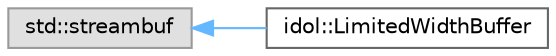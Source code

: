 digraph "Graphical Class Hierarchy"
{
 // LATEX_PDF_SIZE
  bgcolor="transparent";
  edge [fontname=Helvetica,fontsize=10,labelfontname=Helvetica,labelfontsize=10];
  node [fontname=Helvetica,fontsize=10,shape=box,height=0.2,width=0.4];
  rankdir="LR";
  Node0 [id="Node000000",label="std::streambuf",height=0.2,width=0.4,color="grey60", fillcolor="#E0E0E0", style="filled",tooltip=" "];
  Node0 -> Node1 [id="edge197_Node000000_Node000001",dir="back",color="steelblue1",style="solid",tooltip=" "];
  Node1 [id="Node000001",label="idol::LimitedWidthBuffer",height=0.2,width=0.4,color="grey40", fillcolor="white", style="filled",URL="$classidol_1_1LimitedWidthBuffer.html",tooltip=" "];
}
